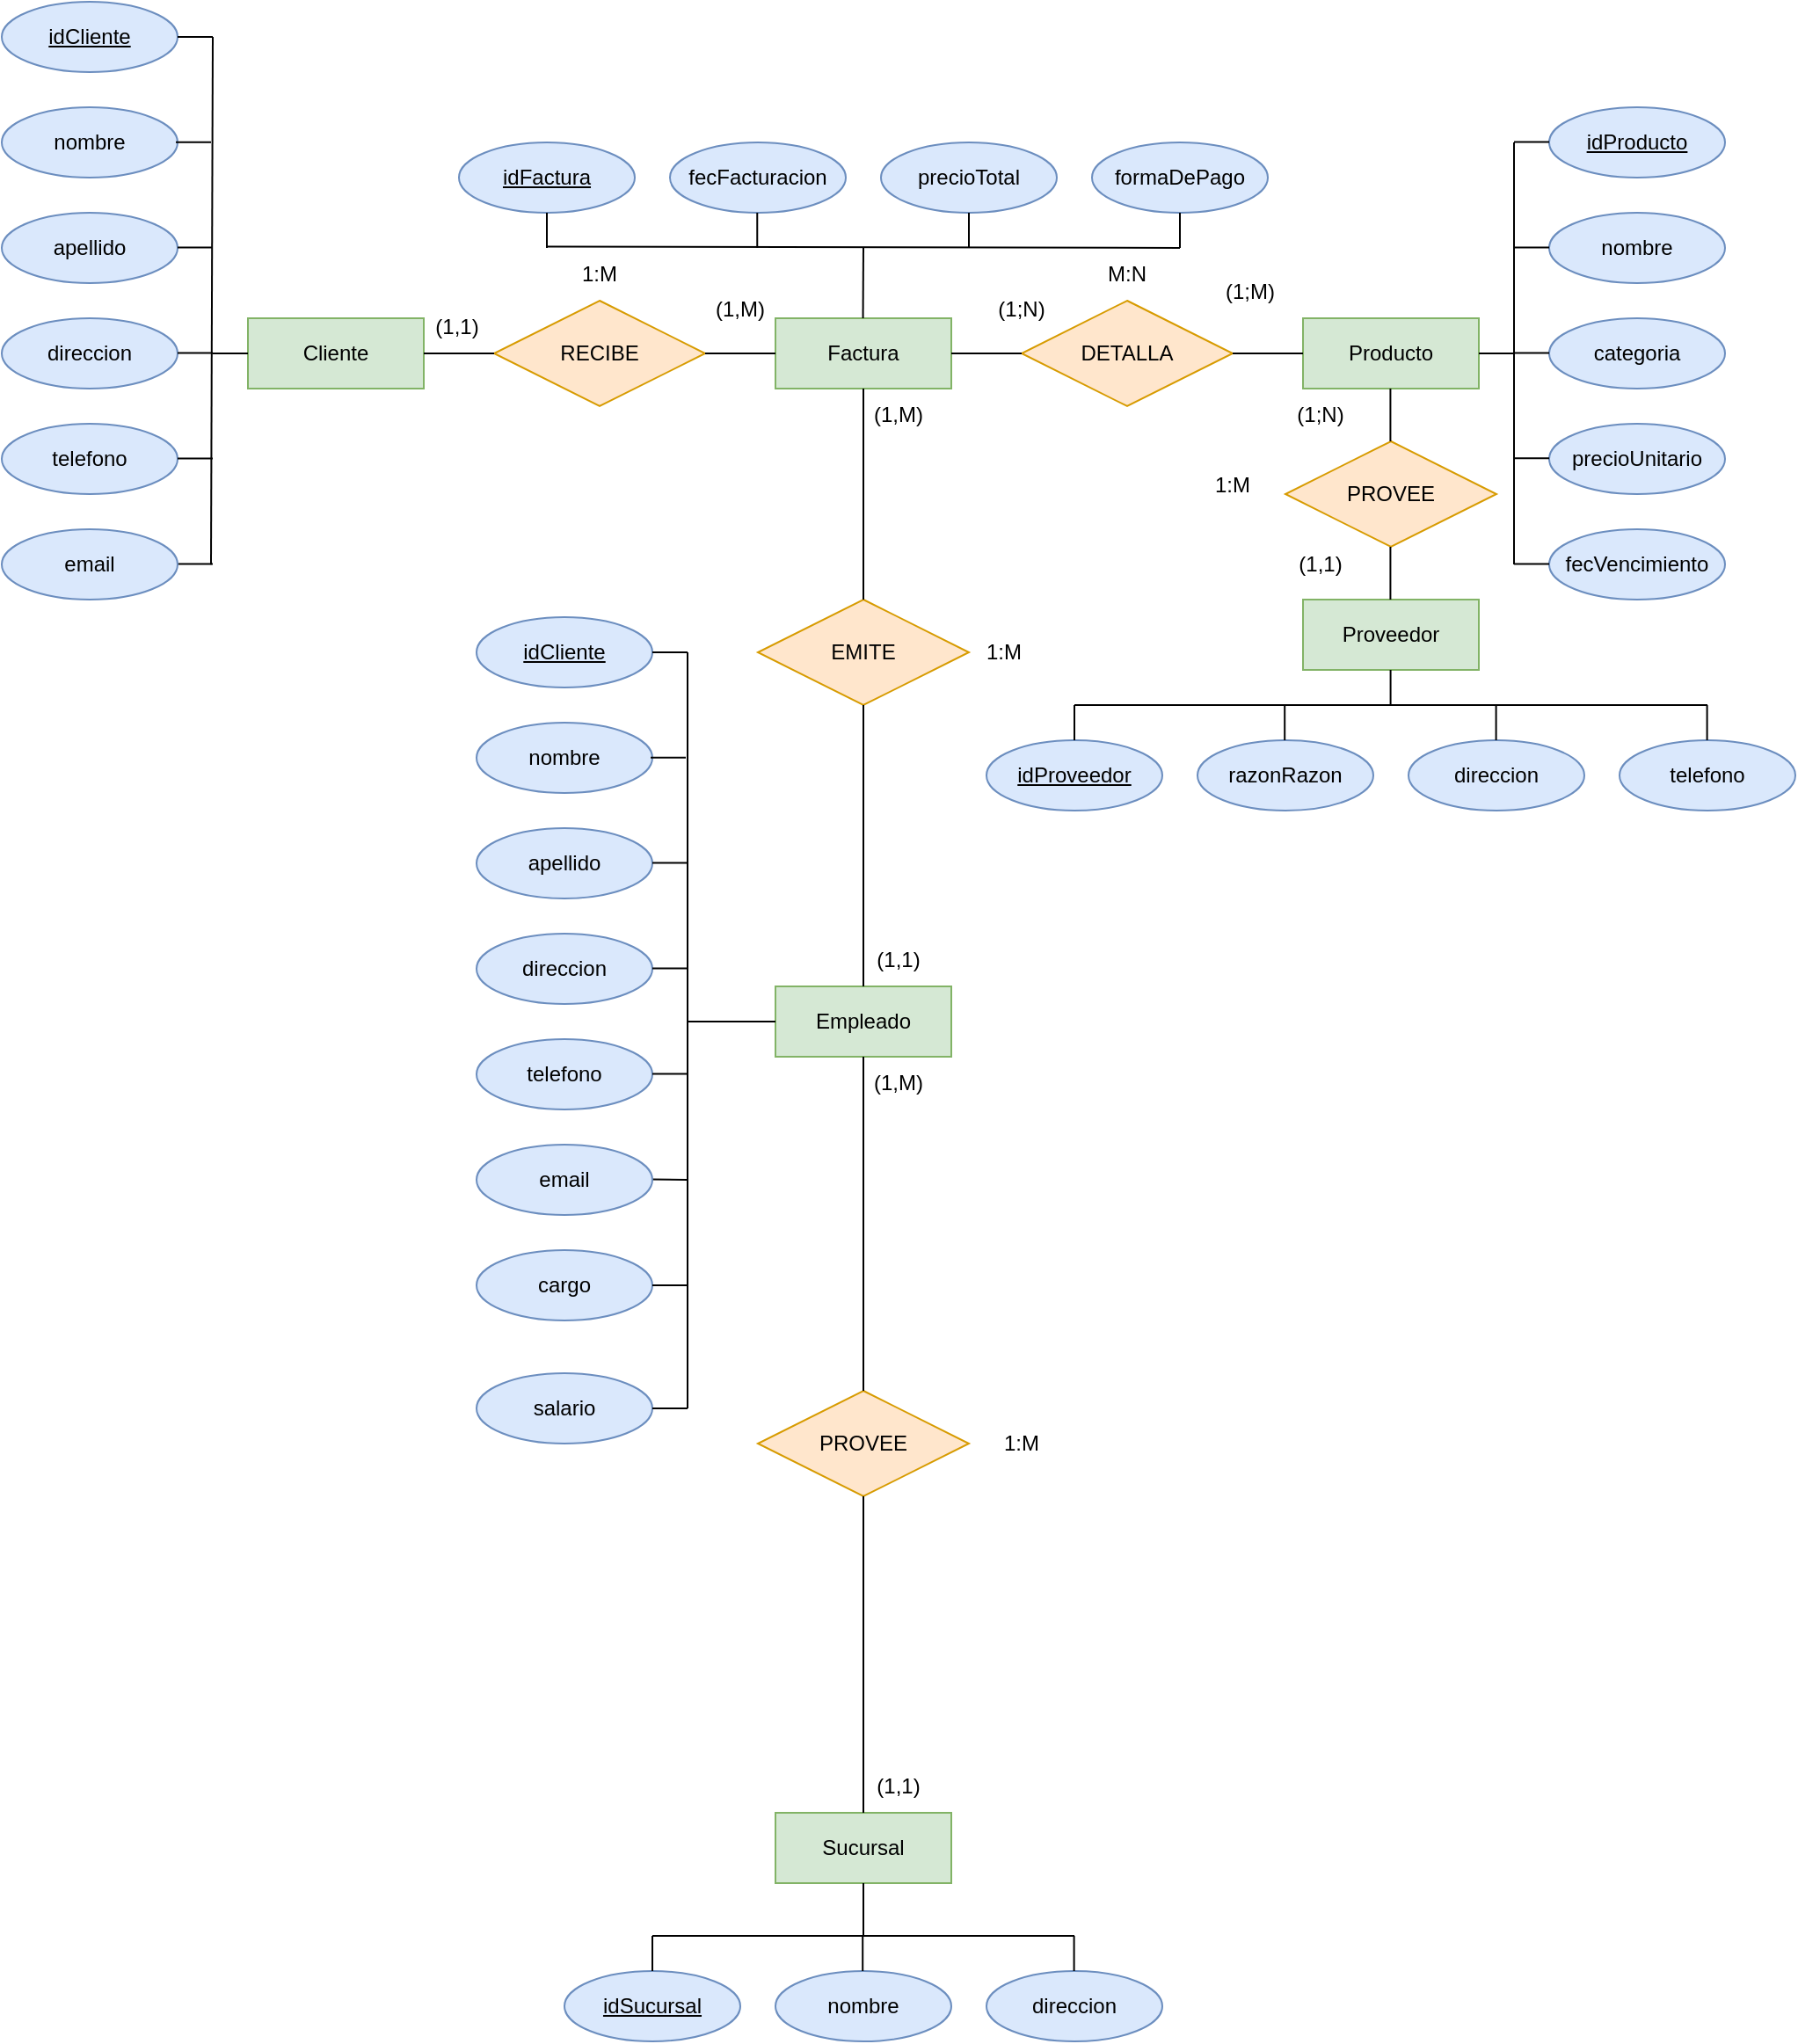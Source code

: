<mxfile version="22.1.3" type="device">
  <diagram name="Página-1" id="oS4GnL5e1fBhtyjDvxNR">
    <mxGraphModel dx="1479" dy="1523" grid="1" gridSize="10" guides="1" tooltips="1" connect="1" arrows="1" fold="1" page="1" pageScale="1" pageWidth="827" pageHeight="1169" math="0" shadow="0">
      <root>
        <mxCell id="0" />
        <mxCell id="1" parent="0" />
        <mxCell id="rz2hdJDVGDlyGoP4z-RC-2" value="Proveedor" style="whiteSpace=wrap;html=1;align=center;fillColor=#d5e8d4;strokeColor=#82b366;" parent="1" vertex="1">
          <mxGeometry x="620" y="220" width="100" height="40" as="geometry" />
        </mxCell>
        <mxCell id="rz2hdJDVGDlyGoP4z-RC-3" value="Cliente" style="whiteSpace=wrap;html=1;align=center;fillColor=#d5e8d4;strokeColor=#82b366;" parent="1" vertex="1">
          <mxGeometry x="20" y="60" width="100" height="40" as="geometry" />
        </mxCell>
        <mxCell id="rz2hdJDVGDlyGoP4z-RC-5" value="Producto" style="whiteSpace=wrap;html=1;align=center;fillColor=#d5e8d4;strokeColor=#82b366;" parent="1" vertex="1">
          <mxGeometry x="620" y="60" width="100" height="40" as="geometry" />
        </mxCell>
        <mxCell id="rz2hdJDVGDlyGoP4z-RC-8" value="PROVEE" style="shape=rhombus;perimeter=rhombusPerimeter;whiteSpace=wrap;html=1;align=center;fillColor=#ffe6cc;strokeColor=#d79b00;" parent="1" vertex="1">
          <mxGeometry x="610" y="130" width="120" height="60" as="geometry" />
        </mxCell>
        <mxCell id="rz2hdJDVGDlyGoP4z-RC-9" value="RECIBE" style="shape=rhombus;perimeter=rhombusPerimeter;whiteSpace=wrap;html=1;align=center;fillColor=#ffe6cc;strokeColor=#d79b00;" parent="1" vertex="1">
          <mxGeometry x="160" y="50" width="120" height="60" as="geometry" />
        </mxCell>
        <mxCell id="rz2hdJDVGDlyGoP4z-RC-10" value="DETALLA" style="shape=rhombus;perimeter=rhombusPerimeter;whiteSpace=wrap;html=1;align=center;fillColor=#ffe6cc;strokeColor=#d79b00;" parent="1" vertex="1">
          <mxGeometry x="460" y="50" width="120" height="60" as="geometry" />
        </mxCell>
        <mxCell id="rz2hdJDVGDlyGoP4z-RC-11" value="Factura" style="whiteSpace=wrap;html=1;align=center;fillColor=#d5e8d4;strokeColor=#82b366;" parent="1" vertex="1">
          <mxGeometry x="320" y="60" width="100" height="40" as="geometry" />
        </mxCell>
        <mxCell id="rz2hdJDVGDlyGoP4z-RC-16" value="idCliente" style="ellipse;whiteSpace=wrap;html=1;align=center;fontStyle=4;fillColor=#dae8fc;strokeColor=#6c8ebf;" parent="1" vertex="1">
          <mxGeometry x="-120" y="-120" width="100" height="40" as="geometry" />
        </mxCell>
        <mxCell id="rz2hdJDVGDlyGoP4z-RC-18" value="apellido" style="ellipse;whiteSpace=wrap;html=1;align=center;fillColor=#dae8fc;strokeColor=#6c8ebf;" parent="1" vertex="1">
          <mxGeometry x="-120" width="100" height="40" as="geometry" />
        </mxCell>
        <mxCell id="rz2hdJDVGDlyGoP4z-RC-19" value="telefono" style="ellipse;whiteSpace=wrap;html=1;align=center;fillColor=#dae8fc;strokeColor=#6c8ebf;" parent="1" vertex="1">
          <mxGeometry x="-120" y="120" width="100" height="40" as="geometry" />
        </mxCell>
        <mxCell id="rz2hdJDVGDlyGoP4z-RC-20" value="direccion" style="ellipse;whiteSpace=wrap;html=1;align=center;fillColor=#dae8fc;strokeColor=#6c8ebf;" parent="1" vertex="1">
          <mxGeometry x="-120" y="60" width="100" height="40" as="geometry" />
        </mxCell>
        <mxCell id="rz2hdJDVGDlyGoP4z-RC-21" value="nombre" style="ellipse;whiteSpace=wrap;html=1;align=center;fillColor=#dae8fc;strokeColor=#6c8ebf;" parent="1" vertex="1">
          <mxGeometry x="-120" y="-60" width="100" height="40" as="geometry" />
        </mxCell>
        <mxCell id="rz2hdJDVGDlyGoP4z-RC-28" value="idProveedor" style="ellipse;whiteSpace=wrap;html=1;align=center;fontStyle=4;fillColor=#dae8fc;strokeColor=#6c8ebf;" parent="1" vertex="1">
          <mxGeometry x="440" y="300" width="100" height="40" as="geometry" />
        </mxCell>
        <mxCell id="rz2hdJDVGDlyGoP4z-RC-30" value="telefono" style="ellipse;whiteSpace=wrap;html=1;align=center;fillColor=#dae8fc;strokeColor=#6c8ebf;" parent="1" vertex="1">
          <mxGeometry x="800" y="300" width="100" height="40" as="geometry" />
        </mxCell>
        <mxCell id="rz2hdJDVGDlyGoP4z-RC-31" value="direccion" style="ellipse;whiteSpace=wrap;html=1;align=center;fillColor=#dae8fc;strokeColor=#6c8ebf;" parent="1" vertex="1">
          <mxGeometry x="680" y="300" width="100" height="40" as="geometry" />
        </mxCell>
        <mxCell id="rz2hdJDVGDlyGoP4z-RC-32" value="razonRazon" style="ellipse;whiteSpace=wrap;html=1;align=center;fillColor=#dae8fc;strokeColor=#6c8ebf;" parent="1" vertex="1">
          <mxGeometry x="560" y="300" width="100" height="40" as="geometry" />
        </mxCell>
        <mxCell id="rz2hdJDVGDlyGoP4z-RC-33" value="idFactura" style="ellipse;whiteSpace=wrap;html=1;align=center;fontStyle=4;fillColor=#dae8fc;strokeColor=#6c8ebf;" parent="1" vertex="1">
          <mxGeometry x="140" y="-40" width="100" height="40" as="geometry" />
        </mxCell>
        <mxCell id="rz2hdJDVGDlyGoP4z-RC-34" value="fecFacturacion" style="ellipse;whiteSpace=wrap;html=1;align=center;fillColor=#dae8fc;strokeColor=#6c8ebf;" parent="1" vertex="1">
          <mxGeometry x="260" y="-40" width="100" height="40" as="geometry" />
        </mxCell>
        <mxCell id="rz2hdJDVGDlyGoP4z-RC-36" value="precioTotal" style="ellipse;whiteSpace=wrap;html=1;align=center;fillColor=#dae8fc;strokeColor=#6c8ebf;" parent="1" vertex="1">
          <mxGeometry x="380" y="-40" width="100" height="40" as="geometry" />
        </mxCell>
        <mxCell id="rz2hdJDVGDlyGoP4z-RC-37" value="idProducto" style="ellipse;whiteSpace=wrap;html=1;align=center;fontStyle=4;fillColor=#dae8fc;strokeColor=#6c8ebf;" parent="1" vertex="1">
          <mxGeometry x="760" y="-60" width="100" height="40" as="geometry" />
        </mxCell>
        <mxCell id="rz2hdJDVGDlyGoP4z-RC-38" value="nombre" style="ellipse;whiteSpace=wrap;html=1;align=center;fillColor=#dae8fc;strokeColor=#6c8ebf;" parent="1" vertex="1">
          <mxGeometry x="760" width="100" height="40" as="geometry" />
        </mxCell>
        <mxCell id="rz2hdJDVGDlyGoP4z-RC-39" value="precioUnitario" style="ellipse;whiteSpace=wrap;html=1;align=center;fillColor=#dae8fc;strokeColor=#6c8ebf;" parent="1" vertex="1">
          <mxGeometry x="760" y="120" width="100" height="40" as="geometry" />
        </mxCell>
        <mxCell id="rz2hdJDVGDlyGoP4z-RC-40" value="categoria" style="ellipse;whiteSpace=wrap;html=1;align=center;fillColor=#dae8fc;strokeColor=#6c8ebf;" parent="1" vertex="1">
          <mxGeometry x="760" y="60" width="100" height="40" as="geometry" />
        </mxCell>
        <mxCell id="rz2hdJDVGDlyGoP4z-RC-41" value="fecVencimiento" style="ellipse;whiteSpace=wrap;html=1;align=center;fillColor=#dae8fc;strokeColor=#6c8ebf;" parent="1" vertex="1">
          <mxGeometry x="760" y="180" width="100" height="40" as="geometry" />
        </mxCell>
        <mxCell id="rz2hdJDVGDlyGoP4z-RC-42" value="(1,1)" style="text;html=1;strokeColor=none;fillColor=none;align=center;verticalAlign=middle;whiteSpace=wrap;rounded=0;" parent="1" vertex="1">
          <mxGeometry x="109" y="50" width="60" height="30" as="geometry" />
        </mxCell>
        <mxCell id="rz2hdJDVGDlyGoP4z-RC-43" value="1:M" style="text;html=1;strokeColor=none;fillColor=none;align=center;verticalAlign=middle;whiteSpace=wrap;rounded=0;" parent="1" vertex="1">
          <mxGeometry x="190" y="20" width="60" height="30" as="geometry" />
        </mxCell>
        <mxCell id="rz2hdJDVGDlyGoP4z-RC-45" value="(1;M)" style="text;html=1;strokeColor=none;fillColor=none;align=center;verticalAlign=middle;whiteSpace=wrap;rounded=0;" parent="1" vertex="1">
          <mxGeometry x="560" y="30" width="60" height="30" as="geometry" />
        </mxCell>
        <mxCell id="rz2hdJDVGDlyGoP4z-RC-46" value="M:N" style="text;html=1;strokeColor=none;fillColor=none;align=center;verticalAlign=middle;whiteSpace=wrap;rounded=0;" parent="1" vertex="1">
          <mxGeometry x="490" y="20" width="60" height="30" as="geometry" />
        </mxCell>
        <mxCell id="rz2hdJDVGDlyGoP4z-RC-47" value="(1,M)" style="text;html=1;strokeColor=none;fillColor=none;align=center;verticalAlign=middle;whiteSpace=wrap;rounded=0;" parent="1" vertex="1">
          <mxGeometry x="270" y="40" width="60" height="30" as="geometry" />
        </mxCell>
        <mxCell id="rz2hdJDVGDlyGoP4z-RC-48" value="(1;N)" style="text;html=1;strokeColor=none;fillColor=none;align=center;verticalAlign=middle;whiteSpace=wrap;rounded=0;" parent="1" vertex="1">
          <mxGeometry x="430" y="40" width="60" height="30" as="geometry" />
        </mxCell>
        <mxCell id="rz2hdJDVGDlyGoP4z-RC-49" value="(1;N)" style="text;html=1;strokeColor=none;fillColor=none;align=center;verticalAlign=middle;whiteSpace=wrap;rounded=0;" parent="1" vertex="1">
          <mxGeometry x="600" y="100" width="60" height="30" as="geometry" />
        </mxCell>
        <mxCell id="rz2hdJDVGDlyGoP4z-RC-50" value="(1,1)" style="text;html=1;strokeColor=none;fillColor=none;align=center;verticalAlign=middle;whiteSpace=wrap;rounded=0;" parent="1" vertex="1">
          <mxGeometry x="600" y="185" width="60" height="30" as="geometry" />
        </mxCell>
        <mxCell id="rz2hdJDVGDlyGoP4z-RC-51" value="1:M" style="text;html=1;strokeColor=none;fillColor=none;align=center;verticalAlign=middle;whiteSpace=wrap;rounded=0;" parent="1" vertex="1">
          <mxGeometry x="550" y="140" width="60" height="30" as="geometry" />
        </mxCell>
        <mxCell id="-Rssr8xIlX8RrwnYfVgQ-1" value="" style="endArrow=none;html=1;rounded=0;" parent="1" edge="1">
          <mxGeometry width="50" height="50" relative="1" as="geometry">
            <mxPoint x="120" y="80" as="sourcePoint" />
            <mxPoint x="160" y="80" as="targetPoint" />
          </mxGeometry>
        </mxCell>
        <mxCell id="-Rssr8xIlX8RrwnYfVgQ-2" value="" style="endArrow=none;html=1;rounded=0;" parent="1" edge="1">
          <mxGeometry width="50" height="50" relative="1" as="geometry">
            <mxPoint x="280" y="80" as="sourcePoint" />
            <mxPoint x="320" y="80" as="targetPoint" />
          </mxGeometry>
        </mxCell>
        <mxCell id="-Rssr8xIlX8RrwnYfVgQ-3" value="" style="endArrow=none;html=1;rounded=0;" parent="1" edge="1">
          <mxGeometry width="50" height="50" relative="1" as="geometry">
            <mxPoint x="420" y="80" as="sourcePoint" />
            <mxPoint x="460" y="80" as="targetPoint" />
          </mxGeometry>
        </mxCell>
        <mxCell id="-Rssr8xIlX8RrwnYfVgQ-4" value="" style="endArrow=none;html=1;rounded=0;" parent="1" edge="1">
          <mxGeometry width="50" height="50" relative="1" as="geometry">
            <mxPoint x="580" y="80" as="sourcePoint" />
            <mxPoint x="620" y="80" as="targetPoint" />
          </mxGeometry>
        </mxCell>
        <mxCell id="-Rssr8xIlX8RrwnYfVgQ-5" value="" style="endArrow=none;html=1;rounded=0;" parent="1" edge="1">
          <mxGeometry width="50" height="50" relative="1" as="geometry">
            <mxPoint x="669.71" y="130" as="sourcePoint" />
            <mxPoint x="669.71" y="100" as="targetPoint" />
          </mxGeometry>
        </mxCell>
        <mxCell id="-Rssr8xIlX8RrwnYfVgQ-7" value="" style="endArrow=none;html=1;rounded=0;" parent="1" edge="1">
          <mxGeometry width="50" height="50" relative="1" as="geometry">
            <mxPoint x="669.71" y="220" as="sourcePoint" />
            <mxPoint x="669.71" y="190" as="targetPoint" />
          </mxGeometry>
        </mxCell>
        <mxCell id="-Rssr8xIlX8RrwnYfVgQ-9" value="" style="endArrow=none;html=1;rounded=0;" parent="1" edge="1">
          <mxGeometry width="50" height="50" relative="1" as="geometry">
            <mxPoint x="-1" y="200.14" as="sourcePoint" />
            <mxPoint y="-100" as="targetPoint" />
          </mxGeometry>
        </mxCell>
        <mxCell id="-Rssr8xIlX8RrwnYfVgQ-11" value="" style="endArrow=none;html=1;rounded=0;" parent="1" edge="1">
          <mxGeometry width="50" height="50" relative="1" as="geometry">
            <mxPoint x="-21" y="-40.15" as="sourcePoint" />
            <mxPoint x="-1" y="-40.15" as="targetPoint" />
          </mxGeometry>
        </mxCell>
        <mxCell id="-Rssr8xIlX8RrwnYfVgQ-12" value="" style="endArrow=none;html=1;rounded=0;" parent="1" edge="1">
          <mxGeometry width="50" height="50" relative="1" as="geometry">
            <mxPoint x="-20" y="19.76" as="sourcePoint" />
            <mxPoint y="19.76" as="targetPoint" />
          </mxGeometry>
        </mxCell>
        <mxCell id="-Rssr8xIlX8RrwnYfVgQ-13" value="" style="endArrow=none;html=1;rounded=0;" parent="1" edge="1">
          <mxGeometry width="50" height="50" relative="1" as="geometry">
            <mxPoint x="-20" y="199.76" as="sourcePoint" />
            <mxPoint y="199.76" as="targetPoint" />
          </mxGeometry>
        </mxCell>
        <mxCell id="-Rssr8xIlX8RrwnYfVgQ-14" value="" style="endArrow=none;html=1;rounded=0;" parent="1" edge="1">
          <mxGeometry width="50" height="50" relative="1" as="geometry">
            <mxPoint x="-20" y="79.76" as="sourcePoint" />
            <mxPoint y="79.76" as="targetPoint" />
          </mxGeometry>
        </mxCell>
        <mxCell id="-Rssr8xIlX8RrwnYfVgQ-15" value="" style="endArrow=none;html=1;rounded=0;" parent="1" edge="1">
          <mxGeometry width="50" height="50" relative="1" as="geometry">
            <mxPoint x="-20" y="139.76" as="sourcePoint" />
            <mxPoint y="139.76" as="targetPoint" />
          </mxGeometry>
        </mxCell>
        <mxCell id="-Rssr8xIlX8RrwnYfVgQ-16" value="" style="endArrow=none;html=1;rounded=0;" parent="1" edge="1">
          <mxGeometry width="50" height="50" relative="1" as="geometry">
            <mxPoint y="80" as="sourcePoint" />
            <mxPoint x="20" y="80" as="targetPoint" />
          </mxGeometry>
        </mxCell>
        <mxCell id="-Rssr8xIlX8RrwnYfVgQ-17" value="" style="endArrow=none;html=1;rounded=0;" parent="1" edge="1">
          <mxGeometry width="50" height="50" relative="1" as="geometry">
            <mxPoint x="740" y="200" as="sourcePoint" />
            <mxPoint x="740" y="-40" as="targetPoint" />
          </mxGeometry>
        </mxCell>
        <mxCell id="-Rssr8xIlX8RrwnYfVgQ-18" value="" style="endArrow=none;html=1;rounded=0;" parent="1" edge="1">
          <mxGeometry width="50" height="50" relative="1" as="geometry">
            <mxPoint x="740" y="-40.2" as="sourcePoint" />
            <mxPoint x="760" y="-40.2" as="targetPoint" />
          </mxGeometry>
        </mxCell>
        <mxCell id="-Rssr8xIlX8RrwnYfVgQ-19" value="" style="endArrow=none;html=1;rounded=0;" parent="1" edge="1">
          <mxGeometry width="50" height="50" relative="1" as="geometry">
            <mxPoint x="740" y="19.8" as="sourcePoint" />
            <mxPoint x="760" y="19.8" as="targetPoint" />
          </mxGeometry>
        </mxCell>
        <mxCell id="-Rssr8xIlX8RrwnYfVgQ-20" value="" style="endArrow=none;html=1;rounded=0;" parent="1" edge="1">
          <mxGeometry width="50" height="50" relative="1" as="geometry">
            <mxPoint x="740" y="139.6" as="sourcePoint" />
            <mxPoint x="760" y="139.6" as="targetPoint" />
          </mxGeometry>
        </mxCell>
        <mxCell id="-Rssr8xIlX8RrwnYfVgQ-21" value="" style="endArrow=none;html=1;rounded=0;" parent="1" edge="1">
          <mxGeometry width="50" height="50" relative="1" as="geometry">
            <mxPoint x="740" y="199.8" as="sourcePoint" />
            <mxPoint x="760" y="199.8" as="targetPoint" />
          </mxGeometry>
        </mxCell>
        <mxCell id="-Rssr8xIlX8RrwnYfVgQ-22" value="" style="endArrow=none;html=1;rounded=0;" parent="1" edge="1">
          <mxGeometry width="50" height="50" relative="1" as="geometry">
            <mxPoint x="740" y="79.8" as="sourcePoint" />
            <mxPoint x="760" y="79.8" as="targetPoint" />
          </mxGeometry>
        </mxCell>
        <mxCell id="-Rssr8xIlX8RrwnYfVgQ-23" value="" style="endArrow=none;html=1;rounded=0;" parent="1" edge="1">
          <mxGeometry width="50" height="50" relative="1" as="geometry">
            <mxPoint x="720" y="80" as="sourcePoint" />
            <mxPoint x="740" y="80" as="targetPoint" />
          </mxGeometry>
        </mxCell>
        <mxCell id="-Rssr8xIlX8RrwnYfVgQ-24" value="" style="endArrow=none;html=1;rounded=0;exitX=1;exitY=0;exitDx=0;exitDy=0;" parent="1" edge="1" source="rz2hdJDVGDlyGoP4z-RC-46">
          <mxGeometry width="50" height="50" relative="1" as="geometry">
            <mxPoint x="430" y="19.26" as="sourcePoint" />
            <mxPoint x="190" y="19.26" as="targetPoint" />
          </mxGeometry>
        </mxCell>
        <mxCell id="-Rssr8xIlX8RrwnYfVgQ-25" value="" style="endArrow=none;html=1;rounded=0;" parent="1" edge="1">
          <mxGeometry width="50" height="50" relative="1" as="geometry">
            <mxPoint x="190.0" y="20" as="sourcePoint" />
            <mxPoint x="190.0" y="-3.331e-16" as="targetPoint" />
          </mxGeometry>
        </mxCell>
        <mxCell id="-Rssr8xIlX8RrwnYfVgQ-26" value="" style="endArrow=none;html=1;rounded=0;" parent="1" edge="1">
          <mxGeometry width="50" height="50" relative="1" as="geometry">
            <mxPoint x="430" y="20" as="sourcePoint" />
            <mxPoint x="430" y="-3.331e-16" as="targetPoint" />
          </mxGeometry>
        </mxCell>
        <mxCell id="-Rssr8xIlX8RrwnYfVgQ-27" value="" style="endArrow=none;html=1;rounded=0;exitX=0.5;exitY=0;exitDx=0;exitDy=0;" parent="1" edge="1">
          <mxGeometry width="50" height="50" relative="1" as="geometry">
            <mxPoint x="369.77" y="60" as="sourcePoint" />
            <mxPoint x="370" y="20" as="targetPoint" />
          </mxGeometry>
        </mxCell>
        <mxCell id="-Rssr8xIlX8RrwnYfVgQ-28" value="" style="endArrow=none;html=1;rounded=0;" parent="1" edge="1">
          <mxGeometry width="50" height="50" relative="1" as="geometry">
            <mxPoint x="490" y="280" as="sourcePoint" />
            <mxPoint x="850" y="280" as="targetPoint" />
          </mxGeometry>
        </mxCell>
        <mxCell id="-Rssr8xIlX8RrwnYfVgQ-29" value="" style="endArrow=none;html=1;rounded=0;" parent="1" edge="1">
          <mxGeometry width="50" height="50" relative="1" as="geometry">
            <mxPoint x="490" y="300" as="sourcePoint" />
            <mxPoint x="490" y="280" as="targetPoint" />
          </mxGeometry>
        </mxCell>
        <mxCell id="-Rssr8xIlX8RrwnYfVgQ-30" value="" style="endArrow=none;html=1;rounded=0;" parent="1" edge="1">
          <mxGeometry width="50" height="50" relative="1" as="geometry">
            <mxPoint x="849.8" y="300" as="sourcePoint" />
            <mxPoint x="849.8" y="280" as="targetPoint" />
          </mxGeometry>
        </mxCell>
        <mxCell id="-Rssr8xIlX8RrwnYfVgQ-31" value="" style="endArrow=none;html=1;rounded=0;" parent="1" edge="1">
          <mxGeometry width="50" height="50" relative="1" as="geometry">
            <mxPoint x="609.6" y="300" as="sourcePoint" />
            <mxPoint x="609.6" y="280" as="targetPoint" />
          </mxGeometry>
        </mxCell>
        <mxCell id="-Rssr8xIlX8RrwnYfVgQ-32" value="" style="endArrow=none;html=1;rounded=0;" parent="1" edge="1">
          <mxGeometry width="50" height="50" relative="1" as="geometry">
            <mxPoint x="729.8" y="300" as="sourcePoint" />
            <mxPoint x="729.8" y="280" as="targetPoint" />
          </mxGeometry>
        </mxCell>
        <mxCell id="-Rssr8xIlX8RrwnYfVgQ-33" value="" style="endArrow=none;html=1;rounded=0;" parent="1" edge="1">
          <mxGeometry width="50" height="50" relative="1" as="geometry">
            <mxPoint x="669.8" y="280" as="sourcePoint" />
            <mxPoint x="669.8" y="260" as="targetPoint" />
          </mxGeometry>
        </mxCell>
        <mxCell id="VsWsPcHv5tTH_bZflvKm-1" value="email" style="ellipse;whiteSpace=wrap;html=1;align=center;fillColor=#dae8fc;strokeColor=#6c8ebf;" vertex="1" parent="1">
          <mxGeometry x="-120" y="180" width="100" height="40" as="geometry" />
        </mxCell>
        <mxCell id="VsWsPcHv5tTH_bZflvKm-2" value="" style="endArrow=none;html=1;rounded=0;exitX=1;exitY=0.5;exitDx=0;exitDy=0;" edge="1" parent="1" source="rz2hdJDVGDlyGoP4z-RC-16">
          <mxGeometry width="50" height="50" relative="1" as="geometry">
            <mxPoint x="40" y="-50" as="sourcePoint" />
            <mxPoint y="-100" as="targetPoint" />
          </mxGeometry>
        </mxCell>
        <mxCell id="VsWsPcHv5tTH_bZflvKm-3" value="Empleado" style="whiteSpace=wrap;html=1;align=center;fillColor=#d5e8d4;strokeColor=#82b366;" vertex="1" parent="1">
          <mxGeometry x="320" y="440" width="100" height="40" as="geometry" />
        </mxCell>
        <mxCell id="VsWsPcHv5tTH_bZflvKm-4" value="idCliente" style="ellipse;whiteSpace=wrap;html=1;align=center;fontStyle=4;fillColor=#dae8fc;strokeColor=#6c8ebf;" vertex="1" parent="1">
          <mxGeometry x="150" y="230" width="100" height="40" as="geometry" />
        </mxCell>
        <mxCell id="VsWsPcHv5tTH_bZflvKm-5" value="apellido" style="ellipse;whiteSpace=wrap;html=1;align=center;fillColor=#dae8fc;strokeColor=#6c8ebf;" vertex="1" parent="1">
          <mxGeometry x="150" y="350" width="100" height="40" as="geometry" />
        </mxCell>
        <mxCell id="VsWsPcHv5tTH_bZflvKm-6" value="telefono" style="ellipse;whiteSpace=wrap;html=1;align=center;fillColor=#dae8fc;strokeColor=#6c8ebf;" vertex="1" parent="1">
          <mxGeometry x="150" y="470" width="100" height="40" as="geometry" />
        </mxCell>
        <mxCell id="VsWsPcHv5tTH_bZflvKm-7" value="direccion" style="ellipse;whiteSpace=wrap;html=1;align=center;fillColor=#dae8fc;strokeColor=#6c8ebf;" vertex="1" parent="1">
          <mxGeometry x="150" y="410" width="100" height="40" as="geometry" />
        </mxCell>
        <mxCell id="VsWsPcHv5tTH_bZflvKm-8" value="nombre" style="ellipse;whiteSpace=wrap;html=1;align=center;fillColor=#dae8fc;strokeColor=#6c8ebf;" vertex="1" parent="1">
          <mxGeometry x="150" y="290" width="100" height="40" as="geometry" />
        </mxCell>
        <mxCell id="VsWsPcHv5tTH_bZflvKm-9" value="" style="endArrow=none;html=1;rounded=0;" edge="1" parent="1">
          <mxGeometry width="50" height="50" relative="1" as="geometry">
            <mxPoint x="270" y="680" as="sourcePoint" />
            <mxPoint x="270" y="250" as="targetPoint" />
          </mxGeometry>
        </mxCell>
        <mxCell id="VsWsPcHv5tTH_bZflvKm-10" value="" style="endArrow=none;html=1;rounded=0;" edge="1" parent="1">
          <mxGeometry width="50" height="50" relative="1" as="geometry">
            <mxPoint x="249" y="309.85" as="sourcePoint" />
            <mxPoint x="269" y="309.85" as="targetPoint" />
          </mxGeometry>
        </mxCell>
        <mxCell id="VsWsPcHv5tTH_bZflvKm-11" value="" style="endArrow=none;html=1;rounded=0;" edge="1" parent="1">
          <mxGeometry width="50" height="50" relative="1" as="geometry">
            <mxPoint x="250" y="369.76" as="sourcePoint" />
            <mxPoint x="270" y="369.76" as="targetPoint" />
          </mxGeometry>
        </mxCell>
        <mxCell id="VsWsPcHv5tTH_bZflvKm-12" value="" style="endArrow=none;html=1;rounded=0;" edge="1" parent="1">
          <mxGeometry width="50" height="50" relative="1" as="geometry">
            <mxPoint x="250" y="549.76" as="sourcePoint" />
            <mxPoint x="270" y="550" as="targetPoint" />
          </mxGeometry>
        </mxCell>
        <mxCell id="VsWsPcHv5tTH_bZflvKm-13" value="" style="endArrow=none;html=1;rounded=0;" edge="1" parent="1">
          <mxGeometry width="50" height="50" relative="1" as="geometry">
            <mxPoint x="250" y="429.76" as="sourcePoint" />
            <mxPoint x="270" y="429.76" as="targetPoint" />
          </mxGeometry>
        </mxCell>
        <mxCell id="VsWsPcHv5tTH_bZflvKm-14" value="" style="endArrow=none;html=1;rounded=0;" edge="1" parent="1">
          <mxGeometry width="50" height="50" relative="1" as="geometry">
            <mxPoint x="250" y="489.76" as="sourcePoint" />
            <mxPoint x="270" y="489.76" as="targetPoint" />
          </mxGeometry>
        </mxCell>
        <mxCell id="VsWsPcHv5tTH_bZflvKm-15" value="email" style="ellipse;whiteSpace=wrap;html=1;align=center;fillColor=#dae8fc;strokeColor=#6c8ebf;" vertex="1" parent="1">
          <mxGeometry x="150" y="530" width="100" height="40" as="geometry" />
        </mxCell>
        <mxCell id="VsWsPcHv5tTH_bZflvKm-16" value="" style="endArrow=none;html=1;rounded=0;exitX=1;exitY=0.5;exitDx=0;exitDy=0;" edge="1" parent="1" source="VsWsPcHv5tTH_bZflvKm-4">
          <mxGeometry width="50" height="50" relative="1" as="geometry">
            <mxPoint x="310" y="300" as="sourcePoint" />
            <mxPoint x="270" y="250" as="targetPoint" />
          </mxGeometry>
        </mxCell>
        <mxCell id="VsWsPcHv5tTH_bZflvKm-17" value="cargo" style="ellipse;whiteSpace=wrap;html=1;align=center;fillColor=#dae8fc;strokeColor=#6c8ebf;" vertex="1" parent="1">
          <mxGeometry x="150" y="590" width="100" height="40" as="geometry" />
        </mxCell>
        <mxCell id="VsWsPcHv5tTH_bZflvKm-18" value="salario" style="ellipse;whiteSpace=wrap;html=1;align=center;fillColor=#dae8fc;strokeColor=#6c8ebf;" vertex="1" parent="1">
          <mxGeometry x="150" y="660" width="100" height="40" as="geometry" />
        </mxCell>
        <mxCell id="VsWsPcHv5tTH_bZflvKm-20" value="" style="endArrow=none;html=1;rounded=0;exitX=1;exitY=0.5;exitDx=0;exitDy=0;" edge="1" parent="1" source="VsWsPcHv5tTH_bZflvKm-17">
          <mxGeometry width="50" height="50" relative="1" as="geometry">
            <mxPoint x="70" y="650" as="sourcePoint" />
            <mxPoint x="270" y="610" as="targetPoint" />
          </mxGeometry>
        </mxCell>
        <mxCell id="VsWsPcHv5tTH_bZflvKm-21" value="" style="endArrow=none;html=1;rounded=0;exitX=1;exitY=0.5;exitDx=0;exitDy=0;" edge="1" parent="1" source="VsWsPcHv5tTH_bZflvKm-18">
          <mxGeometry width="50" height="50" relative="1" as="geometry">
            <mxPoint x="70" y="650" as="sourcePoint" />
            <mxPoint x="270" y="680" as="targetPoint" />
          </mxGeometry>
        </mxCell>
        <mxCell id="VsWsPcHv5tTH_bZflvKm-22" value="" style="endArrow=none;html=1;rounded=0;entryX=0;entryY=0.5;entryDx=0;entryDy=0;" edge="1" parent="1" target="VsWsPcHv5tTH_bZflvKm-3">
          <mxGeometry width="50" height="50" relative="1" as="geometry">
            <mxPoint x="270" y="460" as="sourcePoint" />
            <mxPoint x="120" y="430" as="targetPoint" />
          </mxGeometry>
        </mxCell>
        <mxCell id="VsWsPcHv5tTH_bZflvKm-23" value="EMITE" style="shape=rhombus;perimeter=rhombusPerimeter;whiteSpace=wrap;html=1;align=center;fillColor=#ffe6cc;strokeColor=#d79b00;" vertex="1" parent="1">
          <mxGeometry x="310" y="220" width="120" height="60" as="geometry" />
        </mxCell>
        <mxCell id="VsWsPcHv5tTH_bZflvKm-24" value="" style="endArrow=none;html=1;rounded=0;entryX=0.5;entryY=1;entryDx=0;entryDy=0;exitX=0.5;exitY=0;exitDx=0;exitDy=0;" edge="1" parent="1" source="VsWsPcHv5tTH_bZflvKm-23" target="rz2hdJDVGDlyGoP4z-RC-11">
          <mxGeometry width="50" height="50" relative="1" as="geometry">
            <mxPoint x="70" y="310" as="sourcePoint" />
            <mxPoint x="120" y="260" as="targetPoint" />
          </mxGeometry>
        </mxCell>
        <mxCell id="VsWsPcHv5tTH_bZflvKm-25" value="" style="endArrow=none;html=1;rounded=0;entryX=0.5;entryY=1;entryDx=0;entryDy=0;exitX=0.5;exitY=0;exitDx=0;exitDy=0;" edge="1" parent="1" source="VsWsPcHv5tTH_bZflvKm-3" target="VsWsPcHv5tTH_bZflvKm-23">
          <mxGeometry width="50" height="50" relative="1" as="geometry">
            <mxPoint x="70" y="310" as="sourcePoint" />
            <mxPoint x="120" y="260" as="targetPoint" />
          </mxGeometry>
        </mxCell>
        <mxCell id="VsWsPcHv5tTH_bZflvKm-26" value="(1,1)" style="text;html=1;strokeColor=none;fillColor=none;align=center;verticalAlign=middle;whiteSpace=wrap;rounded=0;" vertex="1" parent="1">
          <mxGeometry x="360" y="410" width="60" height="30" as="geometry" />
        </mxCell>
        <mxCell id="VsWsPcHv5tTH_bZflvKm-27" value="1:M" style="text;html=1;strokeColor=none;fillColor=none;align=center;verticalAlign=middle;whiteSpace=wrap;rounded=0;" vertex="1" parent="1">
          <mxGeometry x="420" y="235" width="60" height="30" as="geometry" />
        </mxCell>
        <mxCell id="VsWsPcHv5tTH_bZflvKm-28" value="(1,M)" style="text;html=1;strokeColor=none;fillColor=none;align=center;verticalAlign=middle;whiteSpace=wrap;rounded=0;" vertex="1" parent="1">
          <mxGeometry x="360" y="100" width="60" height="30" as="geometry" />
        </mxCell>
        <mxCell id="VsWsPcHv5tTH_bZflvKm-29" value="Sucursal" style="whiteSpace=wrap;html=1;align=center;fillColor=#d5e8d4;strokeColor=#82b366;" vertex="1" parent="1">
          <mxGeometry x="320" y="910" width="100" height="40" as="geometry" />
        </mxCell>
        <mxCell id="VsWsPcHv5tTH_bZflvKm-30" value="idSucursal" style="ellipse;whiteSpace=wrap;html=1;align=center;fontStyle=4;fillColor=#dae8fc;strokeColor=#6c8ebf;" vertex="1" parent="1">
          <mxGeometry x="200" y="1000" width="100" height="40" as="geometry" />
        </mxCell>
        <mxCell id="VsWsPcHv5tTH_bZflvKm-32" value="direccion" style="ellipse;whiteSpace=wrap;html=1;align=center;fillColor=#dae8fc;strokeColor=#6c8ebf;" vertex="1" parent="1">
          <mxGeometry x="440" y="1000" width="100" height="40" as="geometry" />
        </mxCell>
        <mxCell id="VsWsPcHv5tTH_bZflvKm-33" value="nombre" style="ellipse;whiteSpace=wrap;html=1;align=center;fillColor=#dae8fc;strokeColor=#6c8ebf;" vertex="1" parent="1">
          <mxGeometry x="320" y="1000" width="100" height="40" as="geometry" />
        </mxCell>
        <mxCell id="VsWsPcHv5tTH_bZflvKm-34" value="" style="endArrow=none;html=1;rounded=0;" edge="1" parent="1">
          <mxGeometry width="50" height="50" relative="1" as="geometry">
            <mxPoint x="250" y="980" as="sourcePoint" />
            <mxPoint x="490" y="980" as="targetPoint" />
          </mxGeometry>
        </mxCell>
        <mxCell id="VsWsPcHv5tTH_bZflvKm-35" value="" style="endArrow=none;html=1;rounded=0;" edge="1" parent="1">
          <mxGeometry width="50" height="50" relative="1" as="geometry">
            <mxPoint x="250" y="1000" as="sourcePoint" />
            <mxPoint x="250" y="980" as="targetPoint" />
          </mxGeometry>
        </mxCell>
        <mxCell id="VsWsPcHv5tTH_bZflvKm-37" value="" style="endArrow=none;html=1;rounded=0;" edge="1" parent="1">
          <mxGeometry width="50" height="50" relative="1" as="geometry">
            <mxPoint x="369.6" y="1000" as="sourcePoint" />
            <mxPoint x="369.6" y="980" as="targetPoint" />
          </mxGeometry>
        </mxCell>
        <mxCell id="VsWsPcHv5tTH_bZflvKm-38" value="" style="endArrow=none;html=1;rounded=0;" edge="1" parent="1">
          <mxGeometry width="50" height="50" relative="1" as="geometry">
            <mxPoint x="489.8" y="1000" as="sourcePoint" />
            <mxPoint x="489.8" y="980" as="targetPoint" />
          </mxGeometry>
        </mxCell>
        <mxCell id="VsWsPcHv5tTH_bZflvKm-39" value="" style="endArrow=none;html=1;rounded=0;entryX=0.5;entryY=1;entryDx=0;entryDy=0;" edge="1" parent="1" target="VsWsPcHv5tTH_bZflvKm-29">
          <mxGeometry width="50" height="50" relative="1" as="geometry">
            <mxPoint x="370" y="980" as="sourcePoint" />
            <mxPoint x="410" y="1000" as="targetPoint" />
          </mxGeometry>
        </mxCell>
        <mxCell id="VsWsPcHv5tTH_bZflvKm-40" value="PROVEE" style="shape=rhombus;perimeter=rhombusPerimeter;whiteSpace=wrap;html=1;align=center;fillColor=#ffe6cc;strokeColor=#d79b00;" vertex="1" parent="1">
          <mxGeometry x="310" y="670" width="120" height="60" as="geometry" />
        </mxCell>
        <mxCell id="VsWsPcHv5tTH_bZflvKm-41" value="" style="endArrow=none;html=1;rounded=0;entryX=0.5;entryY=1;entryDx=0;entryDy=0;exitX=0.5;exitY=0;exitDx=0;exitDy=0;" edge="1" parent="1" source="VsWsPcHv5tTH_bZflvKm-40" target="VsWsPcHv5tTH_bZflvKm-3">
          <mxGeometry width="50" height="50" relative="1" as="geometry">
            <mxPoint x="360" y="640" as="sourcePoint" />
            <mxPoint x="410" y="590" as="targetPoint" />
          </mxGeometry>
        </mxCell>
        <mxCell id="VsWsPcHv5tTH_bZflvKm-42" value="" style="endArrow=none;html=1;rounded=0;entryX=0.5;entryY=0;entryDx=0;entryDy=0;exitX=0.5;exitY=1;exitDx=0;exitDy=0;" edge="1" parent="1" source="VsWsPcHv5tTH_bZflvKm-40" target="VsWsPcHv5tTH_bZflvKm-29">
          <mxGeometry width="50" height="50" relative="1" as="geometry">
            <mxPoint x="360" y="640" as="sourcePoint" />
            <mxPoint x="410" y="590" as="targetPoint" />
          </mxGeometry>
        </mxCell>
        <mxCell id="VsWsPcHv5tTH_bZflvKm-43" value="(1,1)" style="text;html=1;strokeColor=none;fillColor=none;align=center;verticalAlign=middle;whiteSpace=wrap;rounded=0;" vertex="1" parent="1">
          <mxGeometry x="360" y="880" width="60" height="30" as="geometry" />
        </mxCell>
        <mxCell id="VsWsPcHv5tTH_bZflvKm-44" value="1:M" style="text;html=1;strokeColor=none;fillColor=none;align=center;verticalAlign=middle;whiteSpace=wrap;rounded=0;" vertex="1" parent="1">
          <mxGeometry x="430" y="685" width="60" height="30" as="geometry" />
        </mxCell>
        <mxCell id="VsWsPcHv5tTH_bZflvKm-45" value="(1,M)" style="text;html=1;strokeColor=none;fillColor=none;align=center;verticalAlign=middle;whiteSpace=wrap;rounded=0;" vertex="1" parent="1">
          <mxGeometry x="360" y="480" width="60" height="30" as="geometry" />
        </mxCell>
        <mxCell id="VsWsPcHv5tTH_bZflvKm-47" value="formaDePago" style="ellipse;whiteSpace=wrap;html=1;align=center;fillColor=#dae8fc;strokeColor=#6c8ebf;" vertex="1" parent="1">
          <mxGeometry x="500" y="-40" width="100" height="40" as="geometry" />
        </mxCell>
        <mxCell id="VsWsPcHv5tTH_bZflvKm-48" value="" style="endArrow=none;html=1;rounded=0;" edge="1" parent="1">
          <mxGeometry width="50" height="50" relative="1" as="geometry">
            <mxPoint x="309.63" y="20" as="sourcePoint" />
            <mxPoint x="309.63" as="targetPoint" />
          </mxGeometry>
        </mxCell>
        <mxCell id="VsWsPcHv5tTH_bZflvKm-49" value="" style="endArrow=none;html=1;rounded=0;" edge="1" parent="1">
          <mxGeometry width="50" height="50" relative="1" as="geometry">
            <mxPoint x="550" y="20" as="sourcePoint" />
            <mxPoint x="550" as="targetPoint" />
          </mxGeometry>
        </mxCell>
      </root>
    </mxGraphModel>
  </diagram>
</mxfile>
